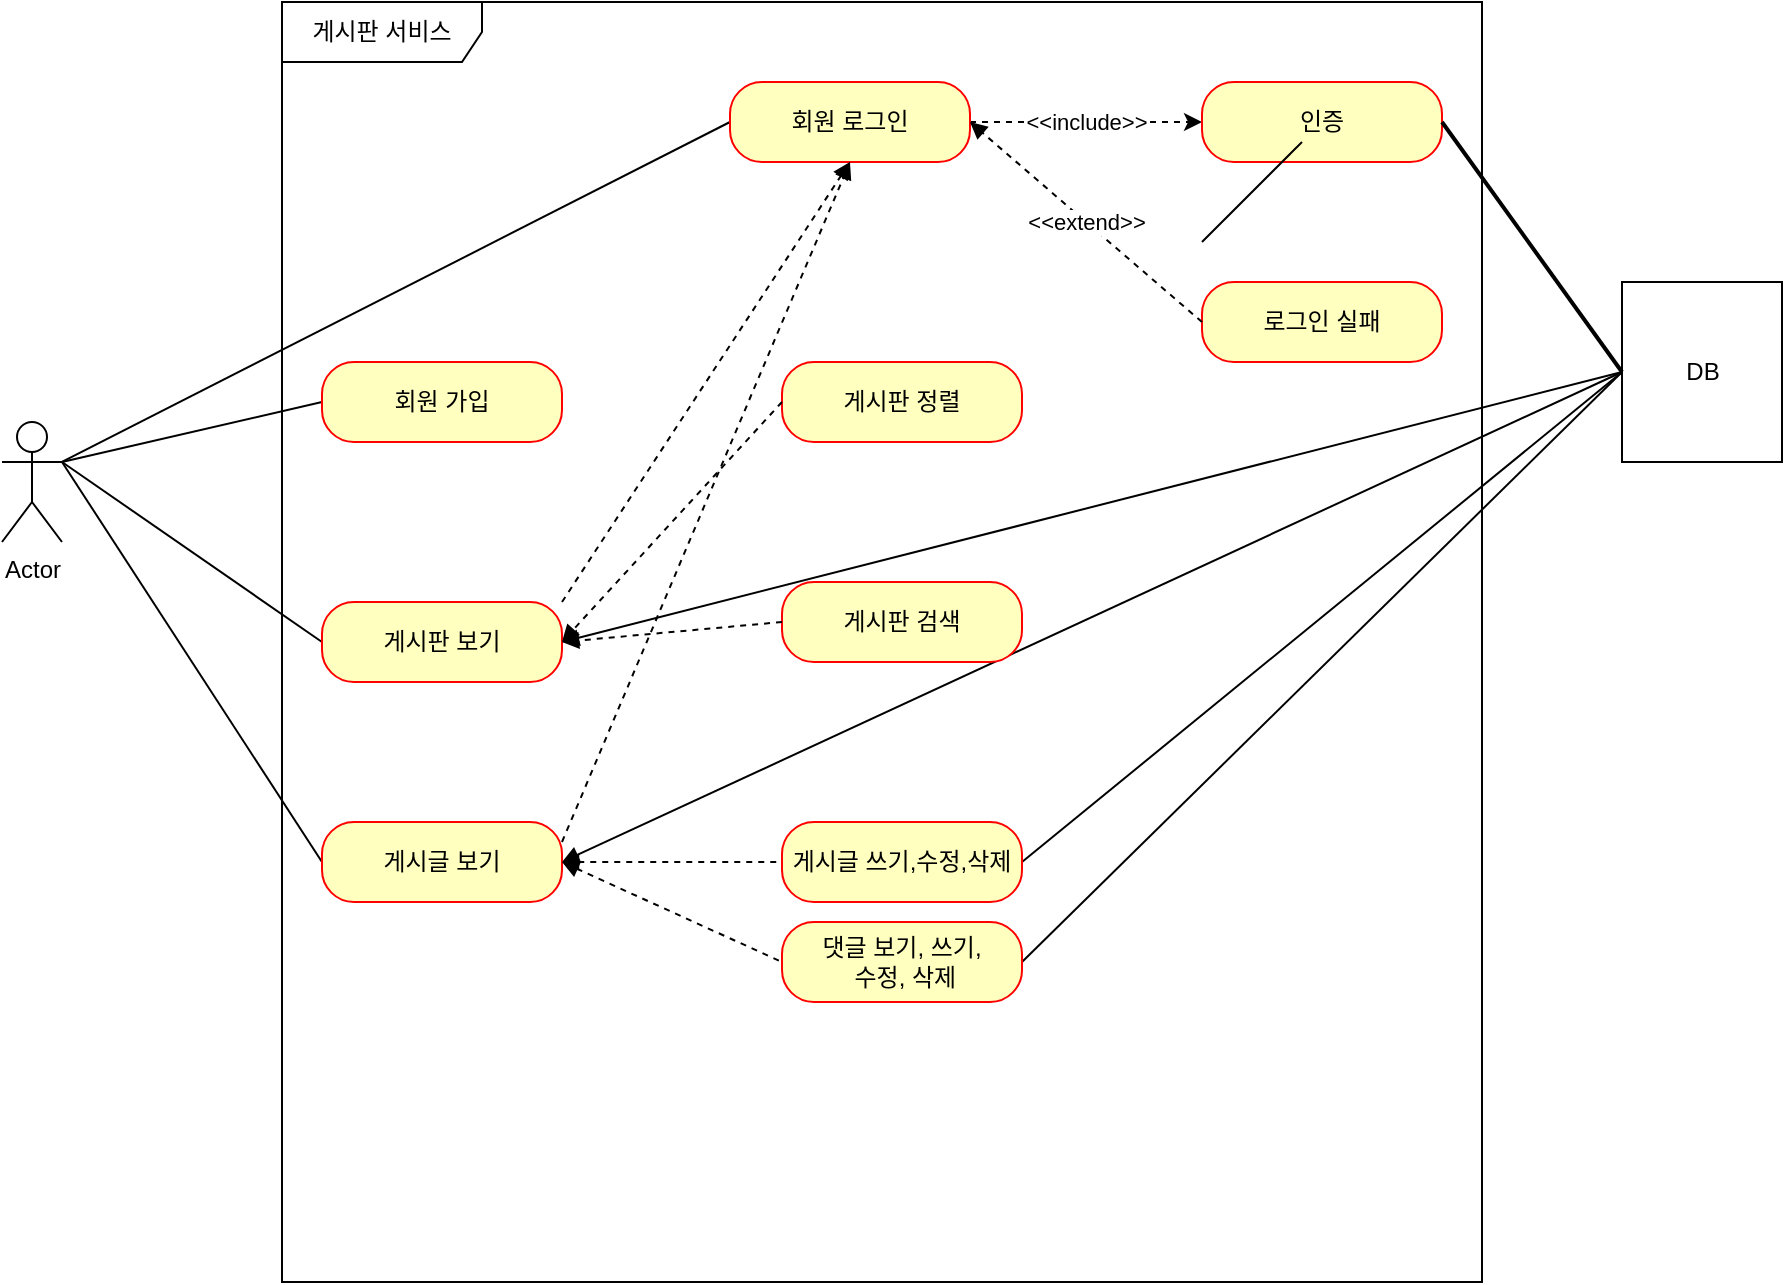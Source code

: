 <mxfile version="20.4.0" type="github">
  <diagram id="FnJ70ibd-aPzjM3NYlbM" name="페이지-1">
    <mxGraphModel dx="806" dy="454" grid="1" gridSize="10" guides="1" tooltips="1" connect="1" arrows="1" fold="1" page="1" pageScale="1" pageWidth="827" pageHeight="1169" math="0" shadow="0">
      <root>
        <mxCell id="0" />
        <mxCell id="1" parent="0" />
        <mxCell id="cN_PRAIVx_PUtPAy53k4-1" value="Actor" style="shape=umlActor;verticalLabelPosition=bottom;verticalAlign=top;html=1;outlineConnect=0;" vertex="1" parent="1">
          <mxGeometry x="50" y="440" width="30" height="60" as="geometry" />
        </mxCell>
        <mxCell id="cN_PRAIVx_PUtPAy53k4-2" value="게시판 서비스" style="shape=umlFrame;whiteSpace=wrap;html=1;width=100;height=30;" vertex="1" parent="1">
          <mxGeometry x="190" y="230" width="600" height="640" as="geometry" />
        </mxCell>
        <mxCell id="cN_PRAIVx_PUtPAy53k4-16" style="rounded=0;orthogonalLoop=1;jettySize=auto;html=1;exitX=0;exitY=0.5;exitDx=0;exitDy=0;entryX=1;entryY=0.333;entryDx=0;entryDy=0;entryPerimeter=0;endArrow=none;endFill=0;" edge="1" parent="1" source="cN_PRAIVx_PUtPAy53k4-3" target="cN_PRAIVx_PUtPAy53k4-1">
          <mxGeometry relative="1" as="geometry" />
        </mxCell>
        <mxCell id="cN_PRAIVx_PUtPAy53k4-3" value="회원 가입" style="rounded=1;whiteSpace=wrap;html=1;arcSize=40;fontColor=#000000;fillColor=#ffffc0;strokeColor=#ff0000;" vertex="1" parent="1">
          <mxGeometry x="210" y="410" width="120" height="40" as="geometry" />
        </mxCell>
        <mxCell id="cN_PRAIVx_PUtPAy53k4-18" style="rounded=0;orthogonalLoop=1;jettySize=auto;html=1;exitX=0;exitY=0.5;exitDx=0;exitDy=0;endArrow=none;endFill=0;" edge="1" parent="1" source="cN_PRAIVx_PUtPAy53k4-5">
          <mxGeometry relative="1" as="geometry">
            <mxPoint x="80" y="460" as="targetPoint" />
          </mxGeometry>
        </mxCell>
        <mxCell id="cN_PRAIVx_PUtPAy53k4-38" style="rounded=0;orthogonalLoop=1;jettySize=auto;html=1;exitX=1;exitY=0.5;exitDx=0;exitDy=0;entryX=0;entryY=0.5;entryDx=0;entryDy=0;strokeColor=default;startArrow=block;startFill=1;endArrow=none;endFill=0;" edge="1" parent="1" source="cN_PRAIVx_PUtPAy53k4-5" target="cN_PRAIVx_PUtPAy53k4-34">
          <mxGeometry relative="1" as="geometry" />
        </mxCell>
        <mxCell id="cN_PRAIVx_PUtPAy53k4-5" value="게시판 보기" style="rounded=1;whiteSpace=wrap;html=1;arcSize=40;fontColor=#000000;fillColor=#ffffc0;strokeColor=#ff0000;" vertex="1" parent="1">
          <mxGeometry x="210" y="530" width="120" height="40" as="geometry" />
        </mxCell>
        <mxCell id="cN_PRAIVx_PUtPAy53k4-19" style="rounded=0;orthogonalLoop=1;jettySize=auto;html=1;exitX=0;exitY=0.5;exitDx=0;exitDy=0;endArrow=none;endFill=0;" edge="1" parent="1" source="cN_PRAIVx_PUtPAy53k4-7">
          <mxGeometry relative="1" as="geometry">
            <mxPoint x="80" y="460" as="targetPoint" />
          </mxGeometry>
        </mxCell>
        <mxCell id="cN_PRAIVx_PUtPAy53k4-39" style="edgeStyle=none;rounded=0;orthogonalLoop=1;jettySize=auto;html=1;exitX=1;exitY=0.5;exitDx=0;exitDy=0;entryX=0;entryY=0.5;entryDx=0;entryDy=0;strokeColor=default;startArrow=block;startFill=1;endArrow=none;endFill=0;" edge="1" parent="1" source="cN_PRAIVx_PUtPAy53k4-7" target="cN_PRAIVx_PUtPAy53k4-34">
          <mxGeometry relative="1" as="geometry" />
        </mxCell>
        <mxCell id="cN_PRAIVx_PUtPAy53k4-7" value="게시글 보기" style="rounded=1;whiteSpace=wrap;html=1;arcSize=40;fontColor=#000000;fillColor=#ffffc0;strokeColor=#ff0000;" vertex="1" parent="1">
          <mxGeometry x="210" y="640" width="120" height="40" as="geometry" />
        </mxCell>
        <mxCell id="cN_PRAIVx_PUtPAy53k4-17" style="rounded=0;orthogonalLoop=1;jettySize=auto;html=1;exitX=0;exitY=0.5;exitDx=0;exitDy=0;entryX=1;entryY=0.333;entryDx=0;entryDy=0;entryPerimeter=0;endArrow=none;endFill=0;" edge="1" parent="1" source="cN_PRAIVx_PUtPAy53k4-8" target="cN_PRAIVx_PUtPAy53k4-1">
          <mxGeometry relative="1" as="geometry">
            <mxPoint x="120" y="490" as="targetPoint" />
          </mxGeometry>
        </mxCell>
        <mxCell id="cN_PRAIVx_PUtPAy53k4-21" value="&amp;lt;&amp;lt;include&amp;gt;&amp;gt;" style="edgeStyle=orthogonalEdgeStyle;rounded=0;orthogonalLoop=1;jettySize=auto;html=1;exitX=1;exitY=0.5;exitDx=0;exitDy=0;entryX=0;entryY=0.5;entryDx=0;entryDy=0;dashed=1;" edge="1" parent="1" source="cN_PRAIVx_PUtPAy53k4-8" target="cN_PRAIVx_PUtPAy53k4-9">
          <mxGeometry relative="1" as="geometry" />
        </mxCell>
        <mxCell id="cN_PRAIVx_PUtPAy53k4-8" value="회원 로그인" style="rounded=1;whiteSpace=wrap;html=1;arcSize=40;fontColor=#000000;fillColor=#ffffc0;strokeColor=#ff0000;" vertex="1" parent="1">
          <mxGeometry x="414" y="270" width="120" height="40" as="geometry" />
        </mxCell>
        <mxCell id="cN_PRAIVx_PUtPAy53k4-9" value="인증" style="rounded=1;whiteSpace=wrap;html=1;arcSize=40;fontColor=#000000;fillColor=#ffffc0;strokeColor=#ff0000;" vertex="1" parent="1">
          <mxGeometry x="650" y="270" width="120" height="40" as="geometry" />
        </mxCell>
        <mxCell id="cN_PRAIVx_PUtPAy53k4-11" value="로그인 실패" style="rounded=1;whiteSpace=wrap;html=1;arcSize=40;fontColor=#000000;fillColor=#ffffc0;strokeColor=#ff0000;" vertex="1" parent="1">
          <mxGeometry x="650" y="370" width="120" height="40" as="geometry" />
        </mxCell>
        <mxCell id="cN_PRAIVx_PUtPAy53k4-12" value="게시판 정렬" style="rounded=1;whiteSpace=wrap;html=1;arcSize=40;fontColor=#000000;fillColor=#ffffc0;strokeColor=#ff0000;" vertex="1" parent="1">
          <mxGeometry x="440" y="410" width="120" height="40" as="geometry" />
        </mxCell>
        <mxCell id="cN_PRAIVx_PUtPAy53k4-13" value="게시판 검색" style="rounded=1;whiteSpace=wrap;html=1;arcSize=40;fontColor=#000000;fillColor=#ffffc0;strokeColor=#ff0000;" vertex="1" parent="1">
          <mxGeometry x="440" y="520" width="120" height="40" as="geometry" />
        </mxCell>
        <mxCell id="cN_PRAIVx_PUtPAy53k4-40" style="edgeStyle=none;rounded=0;orthogonalLoop=1;jettySize=auto;html=1;exitX=1;exitY=0.5;exitDx=0;exitDy=0;entryX=0;entryY=0.5;entryDx=0;entryDy=0;strokeColor=default;startArrow=none;startFill=0;endArrow=none;endFill=0;" edge="1" parent="1" source="cN_PRAIVx_PUtPAy53k4-14" target="cN_PRAIVx_PUtPAy53k4-34">
          <mxGeometry relative="1" as="geometry" />
        </mxCell>
        <mxCell id="cN_PRAIVx_PUtPAy53k4-14" value="게시글 쓰기,수정,삭제" style="rounded=1;whiteSpace=wrap;html=1;arcSize=40;fontColor=#000000;fillColor=#ffffc0;strokeColor=#ff0000;" vertex="1" parent="1">
          <mxGeometry x="440" y="640" width="120" height="40" as="geometry" />
        </mxCell>
        <mxCell id="cN_PRAIVx_PUtPAy53k4-41" style="edgeStyle=none;rounded=0;orthogonalLoop=1;jettySize=auto;html=1;exitX=1;exitY=0.5;exitDx=0;exitDy=0;entryX=0;entryY=0.5;entryDx=0;entryDy=0;strokeColor=default;startArrow=none;startFill=0;endArrow=none;endFill=0;" edge="1" parent="1" source="cN_PRAIVx_PUtPAy53k4-15" target="cN_PRAIVx_PUtPAy53k4-34">
          <mxGeometry relative="1" as="geometry" />
        </mxCell>
        <mxCell id="cN_PRAIVx_PUtPAy53k4-15" value="댓글 보기, 쓰기,&lt;br&gt;&amp;nbsp;수정, 삭제" style="rounded=1;whiteSpace=wrap;html=1;arcSize=40;fontColor=#000000;fillColor=#ffffc0;strokeColor=#ff0000;" vertex="1" parent="1">
          <mxGeometry x="440" y="690" width="120" height="40" as="geometry" />
        </mxCell>
        <mxCell id="cN_PRAIVx_PUtPAy53k4-25" value="&amp;lt;&amp;lt;extend&amp;gt;&amp;gt;" style="endArrow=block;html=1;rounded=0;strokeColor=default;entryX=1;entryY=0.5;entryDx=0;entryDy=0;exitX=0;exitY=0.5;exitDx=0;exitDy=0;endFill=1;dashed=1;" edge="1" parent="1" source="cN_PRAIVx_PUtPAy53k4-11" target="cN_PRAIVx_PUtPAy53k4-8">
          <mxGeometry width="50" height="50" relative="1" as="geometry">
            <mxPoint x="550" y="510" as="sourcePoint" />
            <mxPoint x="600" y="460" as="targetPoint" />
          </mxGeometry>
        </mxCell>
        <mxCell id="cN_PRAIVx_PUtPAy53k4-27" value="" style="endArrow=block;html=1;rounded=0;dashed=1;strokeColor=default;entryX=0.5;entryY=1;entryDx=0;entryDy=0;exitX=1;exitY=0;exitDx=0;exitDy=0;endFill=1;" edge="1" parent="1" source="cN_PRAIVx_PUtPAy53k4-5" target="cN_PRAIVx_PUtPAy53k4-8">
          <mxGeometry width="50" height="50" relative="1" as="geometry">
            <mxPoint x="320" y="510" as="sourcePoint" />
            <mxPoint x="370" y="460" as="targetPoint" />
          </mxGeometry>
        </mxCell>
        <mxCell id="cN_PRAIVx_PUtPAy53k4-29" value="" style="endArrow=block;html=1;rounded=0;dashed=1;strokeColor=default;exitX=1;exitY=0.25;exitDx=0;exitDy=0;endFill=1;entryX=0.5;entryY=1;entryDx=0;entryDy=0;" edge="1" parent="1" source="cN_PRAIVx_PUtPAy53k4-7" target="cN_PRAIVx_PUtPAy53k4-8">
          <mxGeometry width="50" height="50" relative="1" as="geometry">
            <mxPoint x="342" y="550" as="sourcePoint" />
            <mxPoint x="470" y="320" as="targetPoint" />
          </mxGeometry>
        </mxCell>
        <mxCell id="cN_PRAIVx_PUtPAy53k4-30" value="" style="endArrow=block;html=1;rounded=0;dashed=1;strokeColor=default;exitX=0;exitY=0.5;exitDx=0;exitDy=0;endFill=1;entryX=1;entryY=0.5;entryDx=0;entryDy=0;" edge="1" parent="1" source="cN_PRAIVx_PUtPAy53k4-12" target="cN_PRAIVx_PUtPAy53k4-5">
          <mxGeometry width="50" height="50" relative="1" as="geometry">
            <mxPoint x="320" y="510" as="sourcePoint" />
            <mxPoint x="370" y="460" as="targetPoint" />
          </mxGeometry>
        </mxCell>
        <mxCell id="cN_PRAIVx_PUtPAy53k4-31" value="" style="endArrow=block;html=1;rounded=0;dashed=1;strokeColor=default;exitX=0;exitY=0.5;exitDx=0;exitDy=0;endFill=1;entryX=1;entryY=0.5;entryDx=0;entryDy=0;" edge="1" parent="1" source="cN_PRAIVx_PUtPAy53k4-13" target="cN_PRAIVx_PUtPAy53k4-5">
          <mxGeometry width="50" height="50" relative="1" as="geometry">
            <mxPoint x="450" y="500" as="sourcePoint" />
            <mxPoint x="340" y="540" as="targetPoint" />
          </mxGeometry>
        </mxCell>
        <mxCell id="cN_PRAIVx_PUtPAy53k4-32" value="" style="endArrow=none;html=1;rounded=0;dashed=1;strokeColor=default;exitX=1;exitY=0.5;exitDx=0;exitDy=0;entryX=0;entryY=0.5;entryDx=0;entryDy=0;endFill=0;startArrow=block;startFill=1;" edge="1" parent="1" source="cN_PRAIVx_PUtPAy53k4-7" target="cN_PRAIVx_PUtPAy53k4-14">
          <mxGeometry width="50" height="50" relative="1" as="geometry">
            <mxPoint x="320" y="510" as="sourcePoint" />
            <mxPoint x="370" y="460" as="targetPoint" />
          </mxGeometry>
        </mxCell>
        <mxCell id="cN_PRAIVx_PUtPAy53k4-33" value="" style="endArrow=none;html=1;rounded=0;dashed=1;strokeColor=default;exitX=1;exitY=0.5;exitDx=0;exitDy=0;entryX=0;entryY=0.5;entryDx=0;entryDy=0;endFill=0;startArrow=block;startFill=1;" edge="1" parent="1" source="cN_PRAIVx_PUtPAy53k4-7" target="cN_PRAIVx_PUtPAy53k4-15">
          <mxGeometry width="50" height="50" relative="1" as="geometry">
            <mxPoint x="340" y="640" as="sourcePoint" />
            <mxPoint x="450" y="615" as="targetPoint" />
          </mxGeometry>
        </mxCell>
        <mxCell id="cN_PRAIVx_PUtPAy53k4-34" value="DB" style="html=1;dropTarget=0;" vertex="1" parent="1">
          <mxGeometry x="860" y="370" width="80" height="90" as="geometry" />
        </mxCell>
        <mxCell id="cN_PRAIVx_PUtPAy53k4-36" value="" style="endArrow=none;html=1;strokeWidth=2;rounded=0;strokeColor=default;entryX=0;entryY=0.5;entryDx=0;entryDy=0;exitX=1;exitY=0.5;exitDx=0;exitDy=0;" edge="1" parent="1" source="cN_PRAIVx_PUtPAy53k4-9" target="cN_PRAIVx_PUtPAy53k4-34">
          <mxGeometry width="50" height="50" relative="1" as="geometry">
            <mxPoint x="650" y="350" as="sourcePoint" />
            <mxPoint x="700" y="300" as="targetPoint" />
          </mxGeometry>
        </mxCell>
        <mxCell id="cN_PRAIVx_PUtPAy53k4-37" value="" style="endArrow=none;html=1;rounded=0;strokeColor=default;" edge="1" parent="1">
          <mxGeometry width="50" height="50" relative="1" as="geometry">
            <mxPoint x="650" y="350" as="sourcePoint" />
            <mxPoint x="700" y="300" as="targetPoint" />
          </mxGeometry>
        </mxCell>
      </root>
    </mxGraphModel>
  </diagram>
</mxfile>
